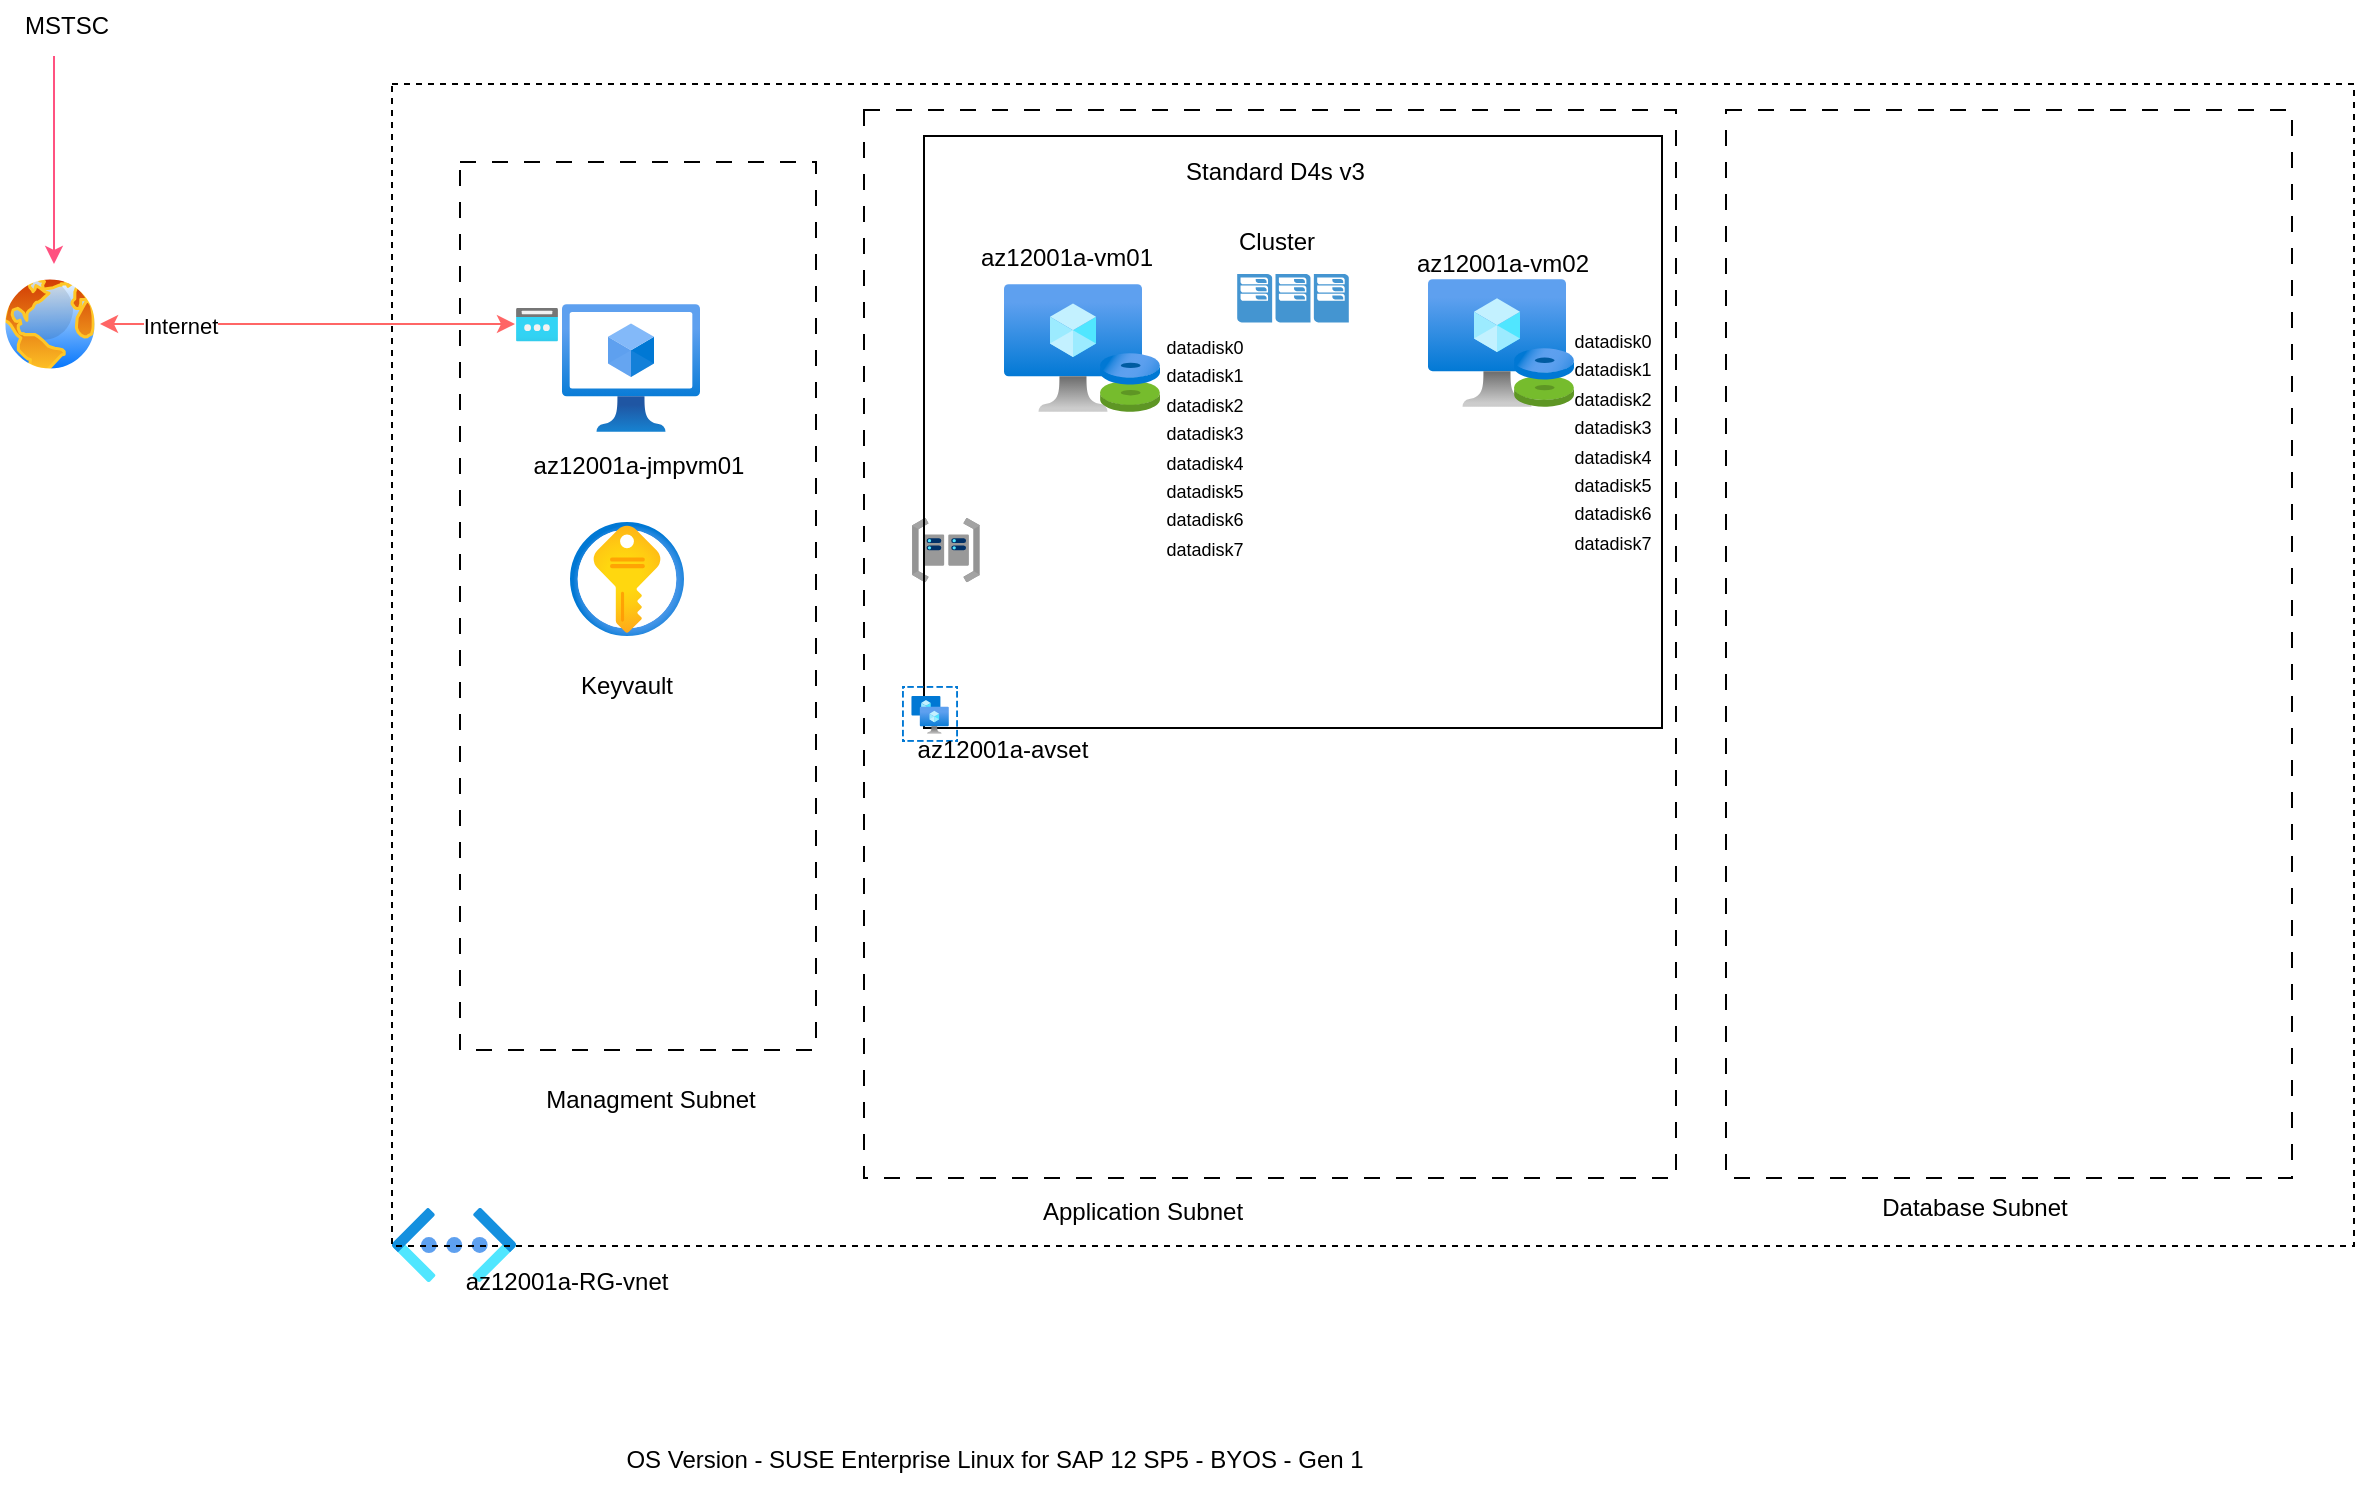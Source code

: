 <mxfile version="21.2.8" type="device">
  <diagram id="sxG5QaMComFpeqTfuTr9" name="Page-1">
    <mxGraphModel dx="1741" dy="2174" grid="0" gridSize="10" guides="1" tooltips="1" connect="1" arrows="1" fold="1" page="0" pageScale="1" pageWidth="827" pageHeight="1169" math="0" shadow="0">
      <root>
        <mxCell id="0" />
        <mxCell id="1" parent="0" />
        <mxCell id="pPkyusOd7neCXjnL8pkD-1" value="" style="image;aspect=fixed;html=1;points=[];align=center;fontSize=12;image=img/lib/azure2/networking/Virtual_Networks_Classic.svg;" vertex="1" parent="1">
          <mxGeometry x="150" y="-251" width="61.99" height="37" as="geometry" />
        </mxCell>
        <mxCell id="pPkyusOd7neCXjnL8pkD-4" value="" style="rounded=0;whiteSpace=wrap;html=1;fillColor=none;dashed=1;" vertex="1" parent="1">
          <mxGeometry x="150" y="-813" width="981" height="581" as="geometry" />
        </mxCell>
        <mxCell id="pPkyusOd7neCXjnL8pkD-7" value="az12001a-RG-vnet" style="text;html=1;align=center;verticalAlign=middle;resizable=0;points=[];autosize=1;strokeColor=none;fillColor=none;" vertex="1" parent="1">
          <mxGeometry x="177" y="-227" width="119" height="26" as="geometry" />
        </mxCell>
        <mxCell id="pPkyusOd7neCXjnL8pkD-8" value="Application Subnet" style="text;html=1;align=center;verticalAlign=middle;resizable=0;points=[];autosize=1;strokeColor=none;fillColor=none;" vertex="1" parent="1">
          <mxGeometry x="466" y="-262" width="118" height="26" as="geometry" />
        </mxCell>
        <mxCell id="pPkyusOd7neCXjnL8pkD-9" value="Database Subnet" style="text;html=1;align=center;verticalAlign=middle;resizable=0;points=[];autosize=1;strokeColor=none;fillColor=none;" vertex="1" parent="1">
          <mxGeometry x="885" y="-264" width="111" height="26" as="geometry" />
        </mxCell>
        <mxCell id="pPkyusOd7neCXjnL8pkD-10" value="" style="rounded=0;whiteSpace=wrap;html=1;fillColor=none;dashed=1;dashPattern=8 8;" vertex="1" parent="1">
          <mxGeometry x="386" y="-800" width="406" height="534" as="geometry" />
        </mxCell>
        <mxCell id="pPkyusOd7neCXjnL8pkD-11" value="" style="rounded=0;whiteSpace=wrap;html=1;fillColor=none;dashed=1;dashPattern=8 8;" vertex="1" parent="1">
          <mxGeometry x="817" y="-800" width="283" height="534" as="geometry" />
        </mxCell>
        <mxCell id="pPkyusOd7neCXjnL8pkD-12" value="" style="image;aspect=fixed;html=1;points=[];align=center;fontSize=12;image=img/lib/azure2/networking/Proximity_Placement_Groups.svg;" vertex="1" parent="1">
          <mxGeometry x="410" y="-596" width="34" height="32.11" as="geometry" />
        </mxCell>
        <mxCell id="pPkyusOd7neCXjnL8pkD-15" value="" style="image;aspect=fixed;html=1;points=[];align=center;fontSize=12;image=img/lib/azure2/compute/Virtual_Machine.svg;" vertex="1" parent="1">
          <mxGeometry x="668" y="-715.53" width="69" height="64" as="geometry" />
        </mxCell>
        <mxCell id="pPkyusOd7neCXjnL8pkD-16" value="" style="image;aspect=fixed;html=1;points=[];align=center;fontSize=12;image=img/lib/azure2/compute/Virtual_Machine.svg;" vertex="1" parent="1">
          <mxGeometry x="456" y="-713" width="69" height="64" as="geometry" />
        </mxCell>
        <mxCell id="pPkyusOd7neCXjnL8pkD-17" value="az12001a-vm01" style="text;html=1;align=center;verticalAlign=middle;resizable=0;points=[];autosize=1;strokeColor=none;fillColor=none;" vertex="1" parent="1">
          <mxGeometry x="435" y="-739" width="104" height="26" as="geometry" />
        </mxCell>
        <mxCell id="pPkyusOd7neCXjnL8pkD-18" value="az12001a-vm02" style="text;html=1;align=center;verticalAlign=middle;resizable=0;points=[];autosize=1;strokeColor=none;fillColor=none;" vertex="1" parent="1">
          <mxGeometry x="653" y="-736" width="104" height="26" as="geometry" />
        </mxCell>
        <mxCell id="pPkyusOd7neCXjnL8pkD-20" value="&amp;nbsp; &amp;nbsp; &amp;nbsp; &amp;nbsp; &amp;nbsp; &amp;nbsp;&amp;nbsp;" style="whiteSpace=wrap;html=1;fillColor=none;movable=1;resizable=1;rotatable=1;deletable=1;editable=1;locked=0;connectable=1;" vertex="1" parent="1">
          <mxGeometry x="416" y="-787" width="369" height="296" as="geometry" />
        </mxCell>
        <mxCell id="pPkyusOd7neCXjnL8pkD-19" value="" style="image;aspect=fixed;html=1;points=[];align=center;fontSize=12;image=img/lib/azure2/compute/Availability_Sets.svg;" vertex="1" parent="1">
          <mxGeometry x="405" y="-512" width="28" height="28" as="geometry" />
        </mxCell>
        <mxCell id="pPkyusOd7neCXjnL8pkD-21" value="az12001a-avset" style="text;html=1;align=center;verticalAlign=middle;resizable=0;points=[];autosize=1;strokeColor=none;fillColor=none;" vertex="1" parent="1">
          <mxGeometry x="403" y="-493" width="103" height="26" as="geometry" />
        </mxCell>
        <mxCell id="pPkyusOd7neCXjnL8pkD-22" value="OS Version -&amp;nbsp;SUSE Enterprise Linux for SAP 12 SP5 - BYOS - Gen 1" style="text;html=1;align=center;verticalAlign=middle;resizable=0;points=[];autosize=1;strokeColor=none;fillColor=none;" vertex="1" parent="1">
          <mxGeometry x="257" y="-138" width="387" height="26" as="geometry" />
        </mxCell>
        <mxCell id="pPkyusOd7neCXjnL8pkD-24" value="&lt;meta charset=&quot;utf-8&quot;&gt;&lt;span style=&quot;color: rgb(0, 0, 0); font-family: Helvetica; font-size: 12px; font-style: normal; font-variant-ligatures: normal; font-variant-caps: normal; font-weight: 400; letter-spacing: normal; orphans: 2; text-align: center; text-indent: 0px; text-transform: none; widows: 2; word-spacing: 0px; -webkit-text-stroke-width: 0px; background-color: rgb(255, 255, 255); text-decoration-thickness: initial; text-decoration-style: initial; text-decoration-color: initial; float: none; display: inline !important;&quot;&gt;Standard D4s v3&lt;/span&gt;" style="text;whiteSpace=wrap;html=1;" vertex="1" parent="1">
          <mxGeometry x="545" y="-783" width="117" height="36" as="geometry" />
        </mxCell>
        <mxCell id="pPkyusOd7neCXjnL8pkD-26" value="" style="rounded=0;whiteSpace=wrap;html=1;fillColor=none;dashed=1;dashPattern=8 8;" vertex="1" parent="1">
          <mxGeometry x="184" y="-774" width="178" height="444" as="geometry" />
        </mxCell>
        <mxCell id="pPkyusOd7neCXjnL8pkD-27" value="Managment Subnet" style="text;html=1;align=center;verticalAlign=middle;resizable=0;points=[];autosize=1;strokeColor=none;fillColor=none;" vertex="1" parent="1">
          <mxGeometry x="217" y="-318" width="123" height="26" as="geometry" />
        </mxCell>
        <mxCell id="pPkyusOd7neCXjnL8pkD-29" value="" style="image;aspect=fixed;html=1;points=[];align=center;fontSize=12;image=img/lib/azure2/compute/Virtual_Machines_Classic.svg;" vertex="1" parent="1">
          <mxGeometry x="235" y="-703" width="69" height="64" as="geometry" />
        </mxCell>
        <mxCell id="pPkyusOd7neCXjnL8pkD-30" value="az12001a-jmpvm01&lt;br&gt;" style="text;html=1;align=center;verticalAlign=middle;resizable=0;points=[];autosize=1;strokeColor=none;fillColor=none;" vertex="1" parent="1">
          <mxGeometry x="211.5" y="-635" width="123" height="26" as="geometry" />
        </mxCell>
        <mxCell id="pPkyusOd7neCXjnL8pkD-31" value="" style="image;aspect=fixed;html=1;points=[];align=center;fontSize=12;image=img/lib/azure2/networking/Public_IP_Addresses.svg;" vertex="1" parent="1">
          <mxGeometry x="212" y="-701" width="21" height="16.8" as="geometry" />
        </mxCell>
        <mxCell id="pPkyusOd7neCXjnL8pkD-34" value="" style="endArrow=classic;startArrow=classic;html=1;rounded=0;strokeColor=#FF6666;" edge="1" parent="1">
          <mxGeometry width="50" height="50" relative="1" as="geometry">
            <mxPoint x="4" y="-693" as="sourcePoint" />
            <mxPoint x="211.5" y="-693" as="targetPoint" />
            <Array as="points" />
          </mxGeometry>
        </mxCell>
        <mxCell id="pPkyusOd7neCXjnL8pkD-38" value="Internet" style="edgeLabel;html=1;align=center;verticalAlign=middle;resizable=0;points=[];" vertex="1" connectable="0" parent="pPkyusOd7neCXjnL8pkD-34">
          <mxGeometry x="-0.615" y="-1" relative="1" as="geometry">
            <mxPoint as="offset" />
          </mxGeometry>
        </mxCell>
        <mxCell id="pPkyusOd7neCXjnL8pkD-35" value="" style="image;aspect=fixed;perimeter=ellipsePerimeter;html=1;align=center;shadow=0;dashed=0;spacingTop=3;image=img/lib/active_directory/internet_globe.svg;" vertex="1" parent="1">
          <mxGeometry x="-46" y="-718" width="50" height="50" as="geometry" />
        </mxCell>
        <mxCell id="pPkyusOd7neCXjnL8pkD-36" value="" style="endArrow=classic;html=1;rounded=0;strokeColor=#FF5280;" edge="1" parent="1">
          <mxGeometry width="50" height="50" relative="1" as="geometry">
            <mxPoint x="-19" y="-827" as="sourcePoint" />
            <mxPoint x="-19" y="-723" as="targetPoint" />
          </mxGeometry>
        </mxCell>
        <mxCell id="pPkyusOd7neCXjnL8pkD-37" value="MSTSC" style="text;html=1;align=center;verticalAlign=middle;resizable=0;points=[];autosize=1;strokeColor=none;fillColor=none;" vertex="1" parent="1">
          <mxGeometry x="-43" y="-855" width="60" height="26" as="geometry" />
        </mxCell>
        <mxCell id="pPkyusOd7neCXjnL8pkD-39" value="" style="image;aspect=fixed;html=1;points=[];align=center;fontSize=12;image=img/lib/azure2/compute/Disks.svg;" vertex="1" parent="1">
          <mxGeometry x="504" y="-678.47" width="30" height="29.47" as="geometry" />
        </mxCell>
        <mxCell id="pPkyusOd7neCXjnL8pkD-40" value="&lt;font style=&quot;font-size: 9px;&quot;&gt;datadisk0&lt;br&gt;datadisk1&lt;br&gt;datadisk2&lt;br&gt;datadisk3&lt;br&gt;datadisk4&lt;br&gt;datadisk5&lt;br&gt;datadisk6&lt;br&gt;datadisk7&lt;br&gt;&lt;/font&gt;" style="text;html=1;align=center;verticalAlign=middle;resizable=0;points=[];autosize=1;strokeColor=none;fillColor=none;" vertex="1" parent="1">
          <mxGeometry x="527" y="-696" width="57" height="127" as="geometry" />
        </mxCell>
        <mxCell id="pPkyusOd7neCXjnL8pkD-57" value="&lt;font style=&quot;font-size: 9px;&quot;&gt;datadisk0&lt;br&gt;datadisk1&lt;br&gt;datadisk2&lt;br&gt;datadisk3&lt;br&gt;datadisk4&lt;br&gt;datadisk5&lt;br&gt;datadisk6&lt;br&gt;datadisk7&lt;br&gt;&lt;/font&gt;" style="text;html=1;align=center;verticalAlign=middle;resizable=0;points=[];autosize=1;strokeColor=none;fillColor=none;" vertex="1" parent="1">
          <mxGeometry x="731" y="-699" width="57" height="127" as="geometry" />
        </mxCell>
        <mxCell id="pPkyusOd7neCXjnL8pkD-58" value="" style="image;aspect=fixed;html=1;points=[];align=center;fontSize=12;image=img/lib/azure2/compute/Disks.svg;" vertex="1" parent="1">
          <mxGeometry x="711" y="-681" width="30" height="29.47" as="geometry" />
        </mxCell>
        <mxCell id="pPkyusOd7neCXjnL8pkD-59" value="" style="pointerEvents=1;shadow=0;dashed=0;html=1;strokeColor=none;fillColor=#4495D1;labelPosition=center;verticalLabelPosition=bottom;verticalAlign=top;align=center;outlineConnect=0;shape=mxgraph.veeam.cluster;" vertex="1" parent="1">
          <mxGeometry x="572.6" y="-718" width="55.8" height="24.2" as="geometry" />
        </mxCell>
        <mxCell id="pPkyusOd7neCXjnL8pkD-60" value="" style="image;aspect=fixed;html=1;points=[];align=center;fontSize=12;image=img/lib/azure2/security/Key_Vaults.svg;" vertex="1" parent="1">
          <mxGeometry x="239" y="-594" width="57" height="57" as="geometry" />
        </mxCell>
        <mxCell id="pPkyusOd7neCXjnL8pkD-61" value="Keyvault" style="text;html=1;align=center;verticalAlign=middle;resizable=0;points=[];autosize=1;strokeColor=none;fillColor=none;" vertex="1" parent="1">
          <mxGeometry x="235" y="-525" width="64" height="26" as="geometry" />
        </mxCell>
        <mxCell id="pPkyusOd7neCXjnL8pkD-62" value="Cluster" style="text;html=1;align=center;verticalAlign=middle;resizable=0;points=[];autosize=1;strokeColor=none;fillColor=none;" vertex="1" parent="1">
          <mxGeometry x="564" y="-747" width="56" height="26" as="geometry" />
        </mxCell>
      </root>
    </mxGraphModel>
  </diagram>
</mxfile>
